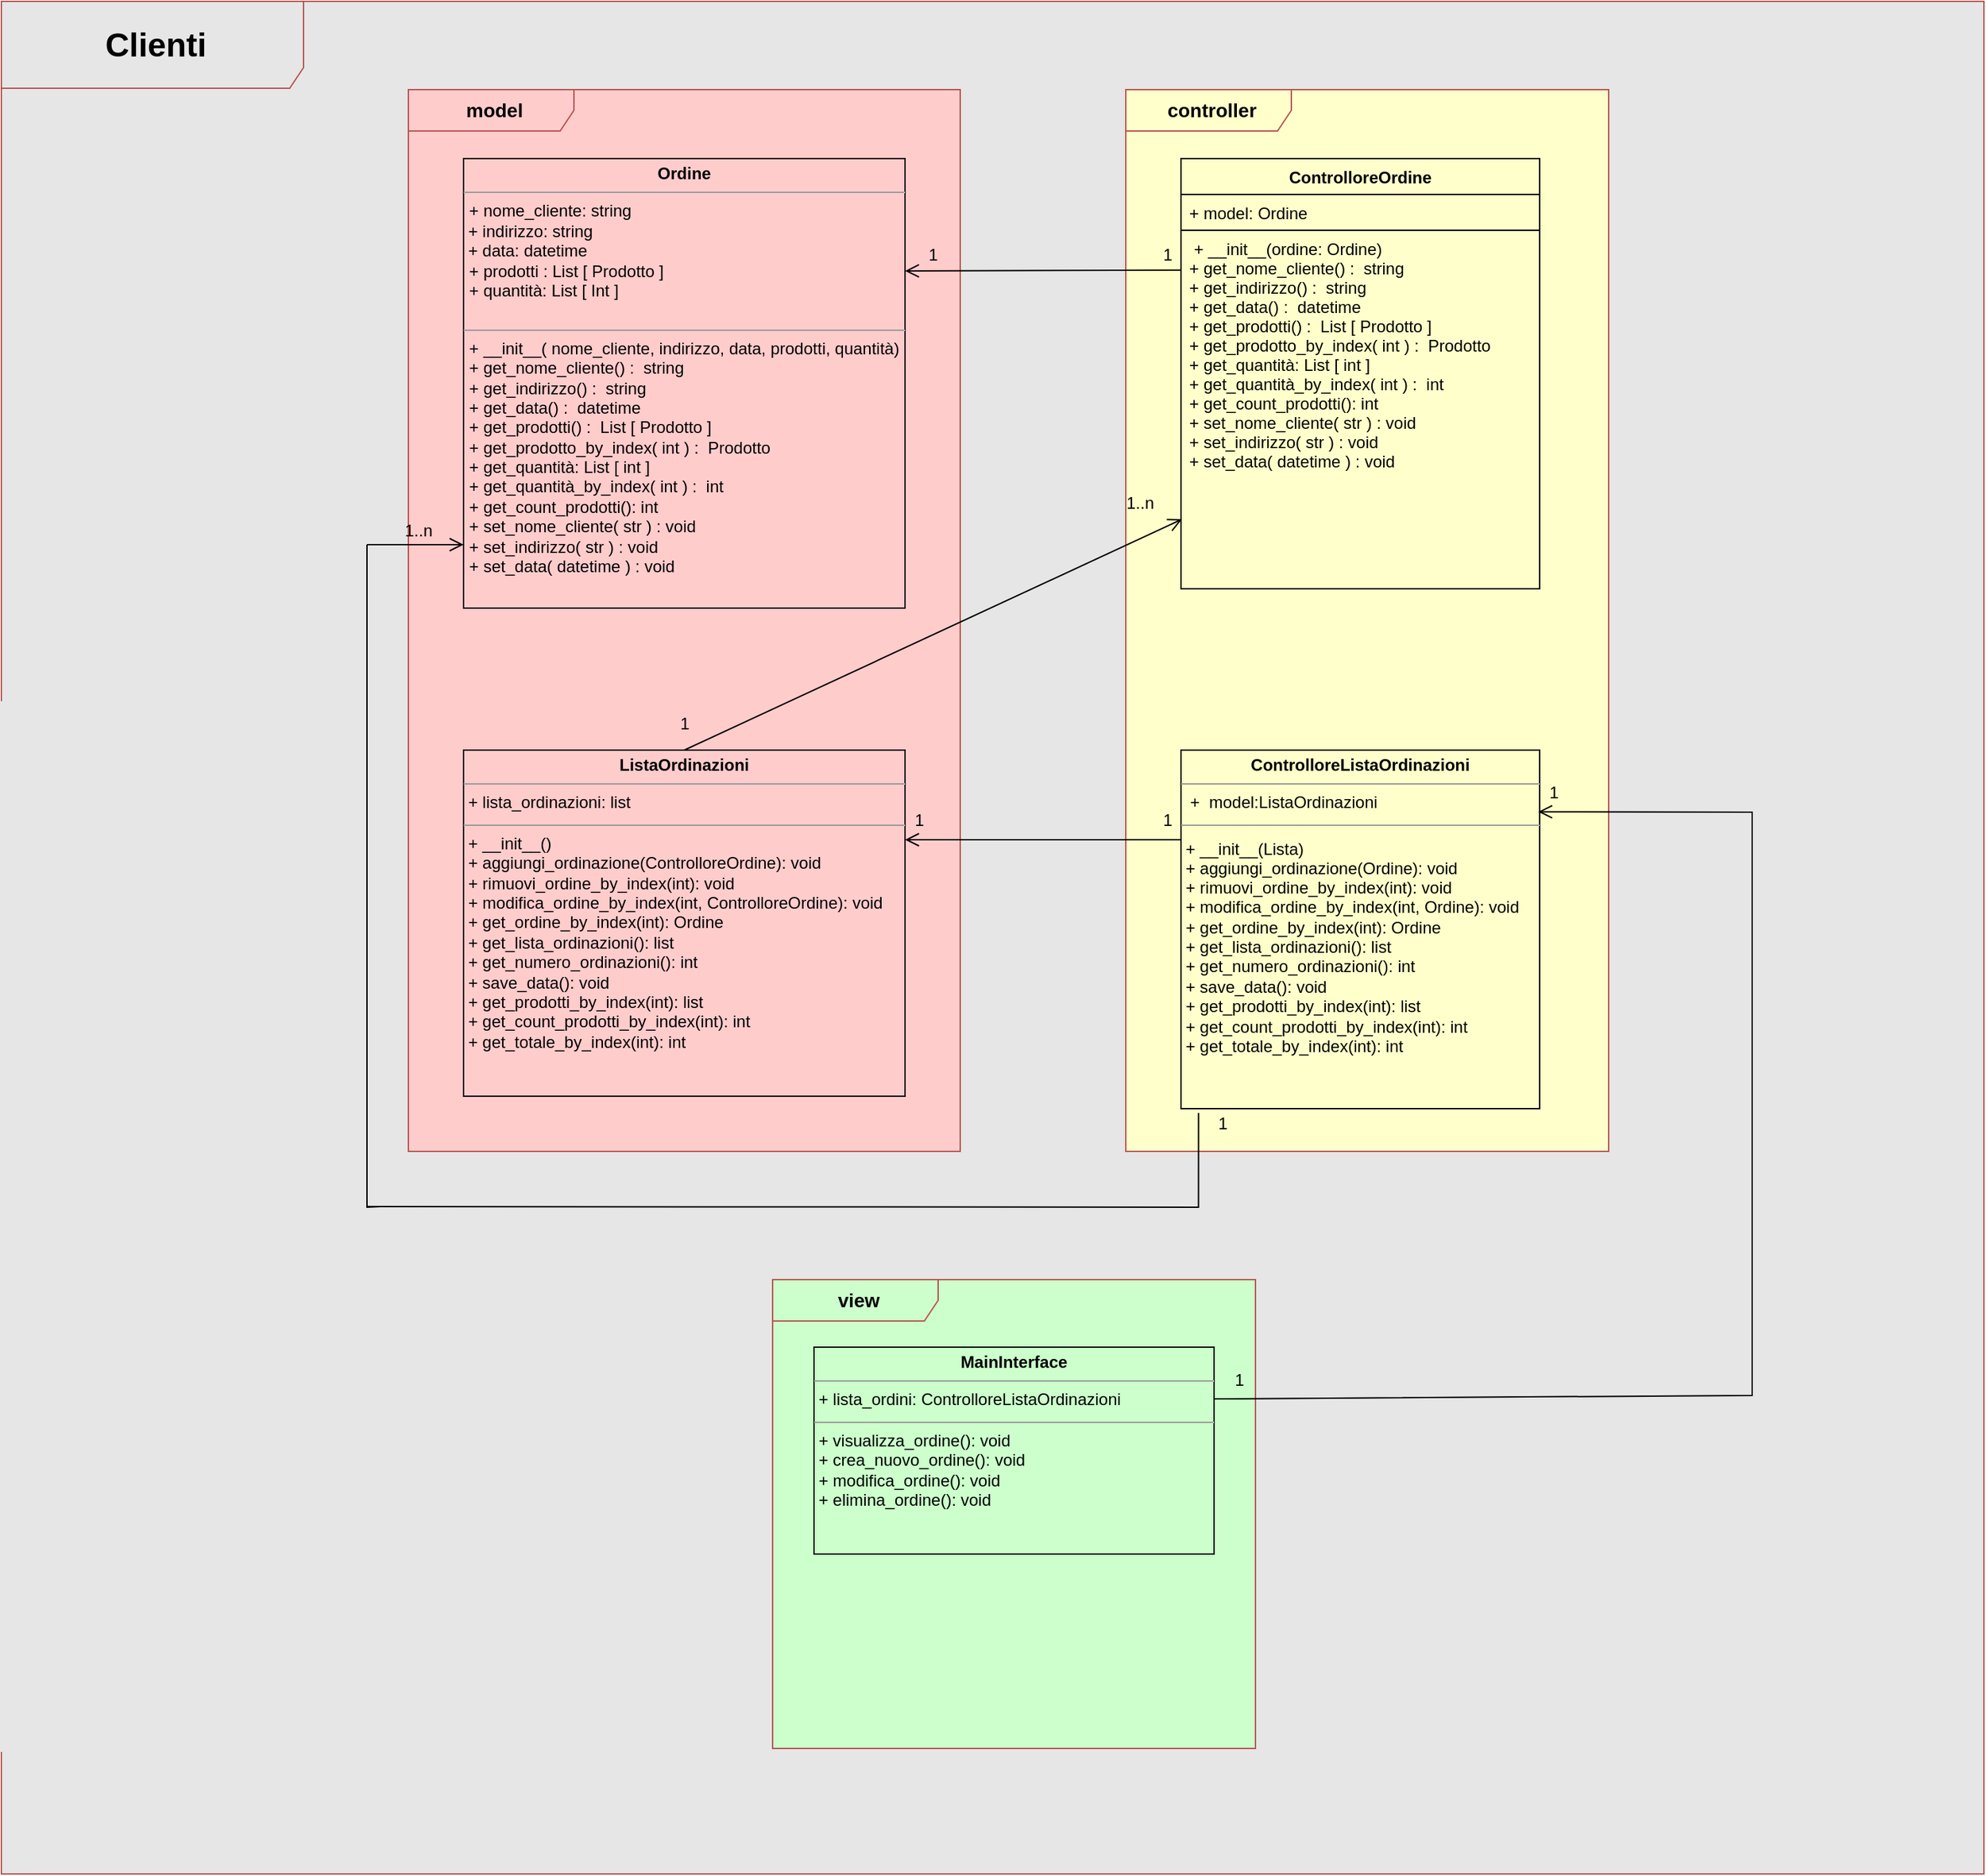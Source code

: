 <mxfile version="18.1.1" type="google"><diagram id="C5RBs43oDa-KdzZeNtuy" name="Page-1"><mxGraphModel grid="0" page="0" gridSize="10" guides="1" tooltips="1" connect="1" arrows="1" fold="1" pageScale="1" pageWidth="827" pageHeight="1169" math="0" shadow="0"><root><mxCell id="WIyWlLk6GJQsqaUBKTNV-0"/><mxCell id="WIyWlLk6GJQsqaUBKTNV-1" parent="WIyWlLk6GJQsqaUBKTNV-0"/><mxCell id="vHa_q42k3Hv6oEviJIpV-3" value="&lt;b&gt;&lt;font style=&quot;font-size: 24px;&quot;&gt;Clienti&lt;/font&gt;&lt;/b&gt;" style="shape=umlFrame;whiteSpace=wrap;html=1;width=219;height=63;boundedLbl=1;verticalAlign=middle;align=center;spacingLeft=5;fillColor=#E6E6E6;strokeColor=#b85450;gradientColor=none;swimlaneFillColor=#E6E6E6;shadow=0;sketch=0;" vertex="1" parent="WIyWlLk6GJQsqaUBKTNV-1"><mxGeometry x="-695" y="246" width="1437" height="1358" as="geometry"/></mxCell><mxCell id="vHa_q42k3Hv6oEviJIpV-2" value="&lt;b&gt;&lt;font style=&quot;font-size: 14px&quot;&gt;view&lt;/font&gt;&lt;/b&gt;" style="shape=umlFrame;whiteSpace=wrap;html=1;width=120;height=30;boundedLbl=1;verticalAlign=middle;align=center;spacingLeft=5;fillColor=#CCFFCC;strokeColor=#b85450;gradientColor=none;swimlaneFillColor=#CCFFCC;shadow=0;sketch=0;" vertex="1" parent="WIyWlLk6GJQsqaUBKTNV-1"><mxGeometry x="-136" y="1173" width="350" height="340" as="geometry"/></mxCell><mxCell id="vHa_q42k3Hv6oEviJIpV-1" value="&lt;b&gt;&lt;font style=&quot;font-size: 14px&quot;&gt;controller&lt;/font&gt;&lt;/b&gt;" style="shape=umlFrame;whiteSpace=wrap;html=1;width=120;height=30;boundedLbl=1;verticalAlign=middle;align=center;spacingLeft=5;fillColor=#FFFFCC;strokeColor=#b85450;gradientColor=none;swimlaneFillColor=#FFFFCC;shadow=0;sketch=0;" vertex="1" parent="WIyWlLk6GJQsqaUBKTNV-1"><mxGeometry x="120" y="310" width="350" height="770" as="geometry"/></mxCell><mxCell id="vHa_q42k3Hv6oEviJIpV-0" value="&lt;b&gt;&lt;font style=&quot;font-size: 14px&quot;&gt;model&lt;/font&gt;&lt;/b&gt;" style="shape=umlFrame;whiteSpace=wrap;html=1;width=120;height=30;boundedLbl=1;verticalAlign=middle;align=center;spacingLeft=5;fillColor=#FFCCCC;strokeColor=#b85450;gradientColor=none;swimlaneFillColor=#FFCCCC;shadow=0;sketch=0;" vertex="1" parent="WIyWlLk6GJQsqaUBKTNV-1"><mxGeometry x="-400" y="310" width="400" height="770" as="geometry"/></mxCell><mxCell id="OTcWD4zUeFgVqcxv7GVh-21" value="&lt;p style=&quot;margin: 0px ; margin-top: 4px ; text-align: center&quot;&gt;&lt;b&gt;Ordine&lt;/b&gt;&lt;/p&gt;&lt;hr size=&quot;1&quot;&gt;&lt;p style=&quot;margin: 0px ; margin-left: 4px&quot;&gt;&lt;span&gt;+ nome_cliente: string&lt;/span&gt;&lt;br&gt;&lt;/p&gt;&amp;nbsp;+ indirizzo: string&lt;br&gt;&amp;nbsp;+ data: datetime&lt;br&gt;&lt;p style=&quot;margin: 0px ; margin-left: 4px&quot;&gt;+ prodotti : List [ Prodotto ]&lt;br&gt;&lt;/p&gt;&lt;p style=&quot;margin: 0px ; margin-left: 4px&quot;&gt;+ quantità: List [ Int ]&lt;/p&gt;&lt;p style=&quot;margin: 0px ; margin-left: 4px&quot;&gt;&lt;br&gt;&lt;/p&gt;&lt;hr size=&quot;1&quot;&gt;&lt;p style=&quot;margin: 0px ; margin-left: 4px&quot;&gt;+ __init__( nome_cliente, indirizzo, data, prodotti, quantità)&lt;/p&gt;&lt;p style=&quot;margin: 0px 0px 0px 4px&quot;&gt;+ get_nome_cliente() :&amp;nbsp; string&lt;br&gt;&lt;/p&gt;&lt;p style=&quot;margin: 0px ; margin-left: 4px&quot;&gt;+ get_indirizzo() :&amp;nbsp; string&lt;br&gt;+ get_data() :&amp;nbsp; datetime&lt;br&gt;&lt;/p&gt;&lt;p style=&quot;margin: 0px 0px 0px 4px&quot;&gt;+ get_prodotti() :&amp;nbsp; List [ Prodotto ]&lt;br&gt;&lt;/p&gt;&lt;p style=&quot;margin: 0px 0px 0px 4px&quot;&gt;+ get_prodotto_by_index( int ) :&amp;nbsp; Prodotto&lt;/p&gt;&lt;p style=&quot;margin: 0px 0px 0px 4px&quot;&gt;+ get_quantità: List [ int ]&lt;/p&gt;&lt;p style=&quot;margin: 0px 0px 0px 4px&quot;&gt;+ get_quantità_by_index( int ) :&amp;nbsp; int&lt;br&gt;&lt;/p&gt;&lt;p style=&quot;margin: 0px 0px 0px 4px&quot;&gt;+ get_count_prodotti(): int&lt;br&gt;&lt;/p&gt;&lt;p style=&quot;margin: 0px 0px 0px 4px&quot;&gt;+ set_nome_cliente( str ) : void&lt;br&gt;&lt;/p&gt;&lt;p style=&quot;margin: 0px 0px 0px 4px&quot;&gt;+ set_indirizzo( str ) : void&lt;br&gt;+ set_data( datetime ) : void&lt;br&gt;&lt;/p&gt;&lt;p style=&quot;margin: 0px 0px 0px 4px&quot;&gt;&lt;br&gt;&lt;/p&gt;&lt;p style=&quot;margin: 0px ; margin-left: 4px&quot;&gt;&lt;br&gt;&lt;/p&gt;" style="verticalAlign=top;align=left;overflow=fill;fontSize=12;fontFamily=Helvetica;html=1;fillColor=#FFCCCC;" vertex="1" parent="WIyWlLk6GJQsqaUBKTNV-1"><mxGeometry x="-360" y="360" width="320" height="326" as="geometry"/></mxCell><mxCell id="BMX1b_qBCumFYgoS0j5z-1" value="&lt;p style=&quot;margin: 0px ; margin-top: 4px ; text-align: center&quot;&gt;&lt;b&gt;ListaOrdinazioni&lt;/b&gt;&lt;/p&gt;&lt;hr size=&quot;1&quot;&gt;&amp;nbsp;+ lista_ordinazioni: list&lt;br&gt;&lt;div style=&quot;height: 2px&quot;&gt;&lt;br&gt;&lt;/div&gt;&lt;hr size=&quot;1&quot;&gt;&lt;div&gt;&lt;div&gt;&amp;nbsp;+ __init__()&lt;br&gt;&lt;/div&gt;&lt;div&gt;&amp;nbsp;+ aggiungi_ordinazione(ControlloreOrdine): void&lt;/div&gt;&lt;/div&gt;&lt;div&gt;&amp;nbsp;+ rimuovi_ordine_by_index(int): void&lt;/div&gt;&lt;div&gt;&amp;nbsp;+ modifica_ordine_by_index(int, ControlloreOrdine): void&lt;/div&gt;&lt;div&gt;&amp;nbsp;+ get_ordine_by_index(int): Ordine&lt;/div&gt;&lt;div&gt;&amp;nbsp;+ get_lista_ordinazioni(): list&lt;/div&gt;&lt;div&gt;&amp;nbsp;+ get_numero_ordinazioni(): int&lt;/div&gt;&lt;div&gt;&amp;nbsp;+ save_data(): void&lt;/div&gt;&lt;div&gt;&amp;nbsp;+ get_prodotti_by_index(int): list&lt;/div&gt;&lt;div&gt;&amp;nbsp;+ get_count_prodotti_by_index(int): int&lt;/div&gt;&lt;div&gt;&amp;nbsp;+ get_totale_by_index(int): int&lt;/div&gt;&lt;div&gt;&amp;nbsp;&lt;/div&gt;&lt;div&gt;&lt;br&gt;&lt;/div&gt;&lt;br&gt;&lt;div style=&quot;height: 2px&quot;&gt;&lt;br&gt;&lt;/div&gt;" style="verticalAlign=top;align=left;overflow=fill;fontSize=12;fontFamily=Helvetica;html=1;fillColor=#FFCCCC;" vertex="1" parent="WIyWlLk6GJQsqaUBKTNV-1"><mxGeometry x="-360" y="789" width="320" height="251" as="geometry"/></mxCell><mxCell id="BMX1b_qBCumFYgoS0j5z-2" value="&lt;p style=&quot;margin: 0px ; margin-top: 4px ; text-align: center&quot;&gt;&lt;b&gt;ControlloreListaOrdinazioni&lt;/b&gt;&lt;/p&gt;&lt;hr size=&quot;1&quot;&gt;&amp;nbsp; + &amp;nbsp;model:ListaOrdinazioni&lt;div style=&quot;height: 2px&quot;&gt;&lt;/div&gt;&lt;hr size=&quot;1&quot;&gt;&lt;div style=&quot;height: 2px&quot;&gt;&lt;br&gt;&lt;/div&gt;&lt;div style=&quot;height: 2px&quot;&gt;&lt;br&gt;&lt;/div&gt;&lt;div style=&quot;height: 2px&quot;&gt;&amp;nbsp;+ __init__(Lista)&lt;/div&gt;&lt;div style=&quot;height: 2px&quot;&gt;&lt;br&gt;&lt;/div&gt;&lt;div style=&quot;height: 2px&quot;&gt;&lt;br&gt;&lt;/div&gt;&lt;div style=&quot;height: 2px&quot;&gt;&lt;br&gt;&lt;/div&gt;&lt;div style=&quot;height: 2px&quot;&gt;&lt;br&gt;&lt;/div&gt;&lt;div style=&quot;height: 2px&quot;&gt;&amp;nbsp; &amp;nbsp;&lt;/div&gt;&lt;div style=&quot;height: 2px&quot;&gt;&lt;br&gt;&lt;/div&gt;&lt;div style=&quot;height: 2px&quot;&gt;&amp;nbsp;&lt;span&gt;+ aggiungi_ordinazione(Ordine): void&lt;/span&gt;&lt;/div&gt;&lt;div style=&quot;height: 2px&quot;&gt;&lt;span&gt;&lt;br&gt;&lt;/span&gt;&lt;/div&gt;&lt;div style=&quot;height: 2px&quot;&gt;&lt;span&gt;&lt;br&gt;&lt;/span&gt;&lt;/div&gt;&lt;div style=&quot;height: 2px&quot;&gt;&lt;span&gt;&lt;br&gt;&lt;/span&gt;&lt;/div&gt;&lt;div style=&quot;height: 2px&quot;&gt;&lt;span&gt;&lt;br&gt;&lt;/span&gt;&lt;/div&gt;&lt;div style=&quot;height: 2px&quot;&gt;&lt;span&gt;&lt;br&gt;&lt;/span&gt;&lt;/div&gt;&lt;div style=&quot;height: 2px&quot;&gt;&lt;span&gt;&lt;br&gt;&lt;/span&gt;&lt;/div&gt;&lt;div&gt;&amp;nbsp;+ rimuovi_ordine_by_index(int): void&lt;/div&gt;&lt;div&gt;&amp;nbsp;+ modifica_ordine_by_index(int, Ordine): void&lt;/div&gt;&lt;div&gt;&amp;nbsp;+ get_ordine_by_index(int): Ordine&lt;/div&gt;&lt;div&gt;&amp;nbsp;+ get_lista_ordinazioni(): list&lt;/div&gt;&lt;div&gt;&amp;nbsp;+ get_numero_ordinazioni(): int&lt;/div&gt;&lt;div&gt;&amp;nbsp;+ save_data(): void&lt;/div&gt;&lt;div&gt;&amp;nbsp;+ get_prodotti_by_index(int): list&lt;/div&gt;&lt;div&gt;&amp;nbsp;+ get_count_prodotti_by_index(int): int&lt;/div&gt;&lt;div&gt;&amp;nbsp;+ get_totale_by_index(int): int&lt;/div&gt;&lt;div style=&quot;height: 2px&quot;&gt;&lt;br&gt;&lt;br&gt;&lt;/div&gt;" style="verticalAlign=top;align=left;overflow=fill;fontSize=12;fontFamily=Helvetica;html=1;fillColor=#FFFFCC;" vertex="1" parent="WIyWlLk6GJQsqaUBKTNV-1"><mxGeometry x="160" y="789" width="260" height="260" as="geometry"/></mxCell><mxCell id="7chEbcTFMmbBfurszijF-0" value="ControlloreOrdine" style="swimlane;fontStyle=1;align=center;verticalAlign=top;childLayout=stackLayout;horizontal=1;startSize=26;horizontalStack=0;resizeParent=1;resizeParentMax=0;resizeLast=0;collapsible=1;marginBottom=0;fillColor=#FFFFCC;" vertex="1" parent="WIyWlLk6GJQsqaUBKTNV-1"><mxGeometry x="160" y="360" width="260" height="312" as="geometry"/></mxCell><mxCell id="7chEbcTFMmbBfurszijF-1" value="+ model: Ordine" style="text;strokeColor=default;fillColor=#FFFFCC;align=left;verticalAlign=top;spacingLeft=4;spacingRight=4;overflow=hidden;rotatable=0;points=[[0,0.5],[1,0.5]];portConstraint=eastwest;" vertex="1" parent="7chEbcTFMmbBfurszijF-0"><mxGeometry y="26" width="260" height="26" as="geometry"/></mxCell><mxCell id="7chEbcTFMmbBfurszijF-3" value=" + __init__(ordine: Ordine)&#10;+ get_nome_cliente() :  string&#10;+ get_indirizzo() :  string&#10;+ get_data() :  datetime&#10;+ get_prodotti() :  List [ Prodotto ]&#10;+ get_prodotto_by_index( int ) :  Prodotto&#10;+ get_quantità: List [ int ]&#10;+ get_quantità_by_index( int ) :  int&#10;+ get_count_prodotti(): int&#10;+ set_nome_cliente( str ) : void&#10;+ set_indirizzo( str ) : void&#10;+ set_data( datetime ) : void&#10;&#10;&#10;&#10;&#10;&#10;&#10;" style="text;strokeColor=default;fillColor=#FFFFCC;align=left;verticalAlign=top;spacingLeft=4;spacingRight=4;overflow=hidden;rotatable=0;points=[[0,0.5],[1,0.5]];portConstraint=eastwest;" vertex="1" parent="7chEbcTFMmbBfurszijF-0"><mxGeometry y="52" width="260" height="260" as="geometry"/></mxCell><mxCell id="jnLl_W93D59zjF-teOBP-4" value="&lt;p style=&quot;margin: 0px ; margin-top: 4px ; text-align: center&quot;&gt;&lt;b&gt;MainInterface&lt;/b&gt;&lt;/p&gt;&lt;hr size=&quot;1&quot;&gt;&amp;nbsp;+ lista_ordini: ControlloreListaOrdinazioni&lt;br&gt;&lt;div style=&quot;height: 2px&quot;&gt;&lt;br&gt;&lt;/div&gt;&lt;hr size=&quot;1&quot;&gt;&lt;div&gt;&lt;div&gt;&amp;nbsp;+ visualizza_ordine(): void&lt;/div&gt;&lt;/div&gt;&lt;div&gt;&amp;nbsp;+ crea_nuovo_ordine(): void&lt;/div&gt;&lt;div&gt;&amp;nbsp;+ modifica_ordine(): void&lt;/div&gt;&lt;div&gt;&amp;nbsp;+ elimina_ordine(): void&lt;/div&gt;&lt;div&gt;&amp;nbsp;&lt;/div&gt;&lt;div&gt;&lt;br&gt;&lt;/div&gt;&lt;br&gt;&lt;div style=&quot;height: 2px&quot;&gt;&lt;br&gt;&lt;/div&gt;" style="verticalAlign=top;align=left;overflow=fill;fontSize=12;fontFamily=Helvetica;html=1;fillColor=#CCFFCC;" vertex="1" parent="WIyWlLk6GJQsqaUBKTNV-1"><mxGeometry x="-106" y="1222" width="290" height="150" as="geometry"/></mxCell><mxCell id="jnLl_W93D59zjF-teOBP-6" value="1" style="text;html=1;align=center;verticalAlign=middle;resizable=0;points=[];autosize=1;strokeColor=none;fillColor=none;" vertex="1" parent="WIyWlLk6GJQsqaUBKTNV-1"><mxGeometry x="192" y="1236" width="20" height="20" as="geometry"/></mxCell><mxCell id="jnLl_W93D59zjF-teOBP-7" value="1" style="text;html=1;align=center;verticalAlign=middle;resizable=0;points=[];autosize=1;strokeColor=none;fillColor=none;" vertex="1" parent="WIyWlLk6GJQsqaUBKTNV-1"><mxGeometry x="420" y="810" width="20" height="20" as="geometry"/></mxCell><mxCell id="jnLl_W93D59zjF-teOBP-8" value="" style="endArrow=open;startArrow=none;endFill=0;startFill=0;endSize=8;html=1;verticalAlign=bottom;labelBackgroundColor=none;strokeWidth=1;rounded=0;entryX=0.996;entryY=0.172;entryDx=0;entryDy=0;entryPerimeter=0;exitX=1;exitY=0.25;exitDx=0;exitDy=0;" edge="1" parent="WIyWlLk6GJQsqaUBKTNV-1" source="jnLl_W93D59zjF-teOBP-4" target="BMX1b_qBCumFYgoS0j5z-2"><mxGeometry width="160" relative="1" as="geometry"><mxPoint x="570" y="800" as="sourcePoint"/><mxPoint x="520" y="850" as="targetPoint"/><Array as="points"><mxPoint x="574" y="1257"/><mxPoint x="574" y="834"/></Array></mxGeometry></mxCell><mxCell id="jnLl_W93D59zjF-teOBP-9" value="" style="endArrow=open;startArrow=none;endFill=0;startFill=0;endSize=8;html=1;verticalAlign=bottom;labelBackgroundColor=none;strokeWidth=1;rounded=0;exitX=0;exitY=0.25;exitDx=0;exitDy=0;" edge="1" parent="WIyWlLk6GJQsqaUBKTNV-1" source="BMX1b_qBCumFYgoS0j5z-2"><mxGeometry width="160" relative="1" as="geometry"><mxPoint x="-70" y="880" as="sourcePoint"/><mxPoint x="-40" y="854" as="targetPoint"/></mxGeometry></mxCell><mxCell id="jnLl_W93D59zjF-teOBP-10" value="1" style="text;html=1;align=center;verticalAlign=middle;resizable=0;points=[];autosize=1;strokeColor=none;fillColor=none;" vertex="1" parent="WIyWlLk6GJQsqaUBKTNV-1"><mxGeometry x="-40" y="830" width="20" height="20" as="geometry"/></mxCell><mxCell id="jnLl_W93D59zjF-teOBP-11" value="1" style="text;html=1;align=center;verticalAlign=middle;resizable=0;points=[];autosize=1;strokeColor=none;fillColor=none;" vertex="1" parent="WIyWlLk6GJQsqaUBKTNV-1"><mxGeometry x="140" y="830" width="20" height="20" as="geometry"/></mxCell><mxCell id="jnLl_W93D59zjF-teOBP-13" value="" style="endArrow=open;startArrow=none;endFill=0;startFill=0;endSize=8;html=1;verticalAlign=bottom;labelBackgroundColor=none;strokeWidth=1;rounded=0;exitX=0.5;exitY=0;exitDx=0;exitDy=0;entryX=0.003;entryY=0.806;entryDx=0;entryDy=0;entryPerimeter=0;" edge="1" parent="WIyWlLk6GJQsqaUBKTNV-1" source="BMX1b_qBCumFYgoS0j5z-1" target="7chEbcTFMmbBfurszijF-3"><mxGeometry width="160" relative="1" as="geometry"><mxPoint x="-240" y="800" as="sourcePoint"/><mxPoint x="-80" y="800" as="targetPoint"/></mxGeometry></mxCell><mxCell id="jnLl_W93D59zjF-teOBP-14" value="1" style="text;html=1;align=center;verticalAlign=middle;resizable=0;points=[];autosize=1;strokeColor=none;fillColor=none;" vertex="1" parent="WIyWlLk6GJQsqaUBKTNV-1"><mxGeometry x="-210" y="760" width="20" height="20" as="geometry"/></mxCell><mxCell id="jnLl_W93D59zjF-teOBP-15" value="1..n" style="text;html=1;align=center;verticalAlign=middle;resizable=0;points=[];autosize=1;strokeColor=none;fillColor=none;" vertex="1" parent="WIyWlLk6GJQsqaUBKTNV-1"><mxGeometry x="110" y="600" width="40" height="20" as="geometry"/></mxCell><mxCell id="jnLl_W93D59zjF-teOBP-16" value="" style="endArrow=open;startArrow=none;endFill=0;startFill=0;endSize=8;html=1;verticalAlign=bottom;labelBackgroundColor=none;strokeWidth=1;rounded=0;entryX=1;entryY=0.25;entryDx=0;entryDy=0;exitX=0;exitY=0.111;exitDx=0;exitDy=0;exitPerimeter=0;" edge="1" parent="WIyWlLk6GJQsqaUBKTNV-1" source="7chEbcTFMmbBfurszijF-3" target="OTcWD4zUeFgVqcxv7GVh-21"><mxGeometry width="160" relative="1" as="geometry"><mxPoint x="20" y="480" as="sourcePoint"/><mxPoint x="180" y="480" as="targetPoint"/></mxGeometry></mxCell><mxCell id="jnLl_W93D59zjF-teOBP-17" value="1" style="text;html=1;align=center;verticalAlign=middle;resizable=0;points=[];autosize=1;strokeColor=none;fillColor=none;" vertex="1" parent="WIyWlLk6GJQsqaUBKTNV-1"><mxGeometry x="-30" y="420" width="20" height="20" as="geometry"/></mxCell><mxCell id="jnLl_W93D59zjF-teOBP-18" value="1" style="text;html=1;align=center;verticalAlign=middle;resizable=0;points=[];autosize=1;strokeColor=none;fillColor=none;" vertex="1" parent="WIyWlLk6GJQsqaUBKTNV-1"><mxGeometry x="140" y="420" width="20" height="20" as="geometry"/></mxCell><mxCell id="jnLl_W93D59zjF-teOBP-20" value="" style="endArrow=none;html=1;endSize=12;startArrow=none;startSize=14;startFill=0;edgeStyle=orthogonalEdgeStyle;align=center;verticalAlign=bottom;endFill=0;rounded=0;entryX=0.049;entryY=1.012;entryDx=0;entryDy=0;entryPerimeter=0;" edge="1" parent="WIyWlLk6GJQsqaUBKTNV-1" target="BMX1b_qBCumFYgoS0j5z-2"><mxGeometry y="3" relative="1" as="geometry"><mxPoint x="-430" y="1120" as="sourcePoint"/><mxPoint x="170" y="1030" as="targetPoint"/></mxGeometry></mxCell><mxCell id="jnLl_W93D59zjF-teOBP-24" value="1" style="text;html=1;align=center;verticalAlign=middle;resizable=0;points=[];autosize=1;strokeColor=none;fillColor=none;" vertex="1" parent="WIyWlLk6GJQsqaUBKTNV-1"><mxGeometry x="180" y="1050" width="20" height="20" as="geometry"/></mxCell><mxCell id="jnLl_W93D59zjF-teOBP-25" value="1..n" style="text;html=1;align=center;verticalAlign=middle;resizable=0;points=[];autosize=1;strokeColor=none;fillColor=none;" vertex="1" parent="WIyWlLk6GJQsqaUBKTNV-1"><mxGeometry x="-413" y="620" width="40" height="20" as="geometry"/></mxCell><mxCell id="jnLl_W93D59zjF-teOBP-27" value="" style="endArrow=none;html=1;endSize=12;startArrow=none;startSize=14;startFill=0;edgeStyle=orthogonalEdgeStyle;align=center;verticalAlign=bottom;endFill=0;rounded=0;" edge="1" parent="WIyWlLk6GJQsqaUBKTNV-1"><mxGeometry y="3" relative="1" as="geometry"><mxPoint x="-420" y="1120" as="sourcePoint"/><mxPoint x="-430" y="640" as="targetPoint"/></mxGeometry></mxCell><mxCell id="jnLl_W93D59zjF-teOBP-30" value="" style="endArrow=open;startArrow=none;endFill=0;startFill=0;endSize=8;html=1;verticalAlign=bottom;labelBackgroundColor=none;strokeWidth=1;rounded=0;" edge="1" parent="WIyWlLk6GJQsqaUBKTNV-1"><mxGeometry width="160" relative="1" as="geometry"><mxPoint x="-430" y="640" as="sourcePoint"/><mxPoint x="-360" y="640" as="targetPoint"/></mxGeometry></mxCell></root></mxGraphModel></diagram></mxfile>